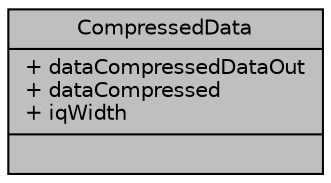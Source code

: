 digraph "CompressedData"
{
 // LATEX_PDF_SIZE
  edge [fontname="Helvetica",fontsize="10",labelfontname="Helvetica",labelfontsize="10"];
  node [fontname="Helvetica",fontsize="10",shape=record];
  Node1 [label="{CompressedData\n|+ dataCompressedDataOut\l+ dataCompressed\l+ iqWidth\l|}",height=0.2,width=0.4,color="black", fillcolor="grey75", style="filled", fontcolor="black",tooltip=" "];
}
